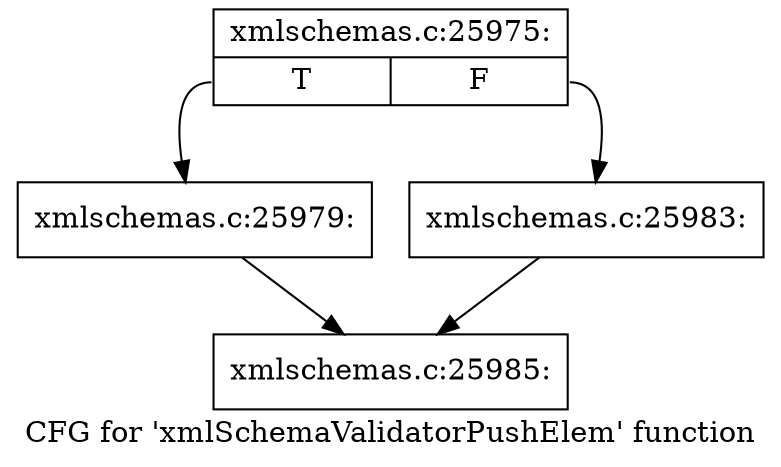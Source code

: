 digraph "CFG for 'xmlSchemaValidatorPushElem' function" {
	label="CFG for 'xmlSchemaValidatorPushElem' function";

	Node0x547d9e0 [shape=record,label="{xmlschemas.c:25975:|{<s0>T|<s1>F}}"];
	Node0x547d9e0:s0 -> Node0x547dd00;
	Node0x547d9e0:s1 -> Node0x5481c10;
	Node0x547dd00 [shape=record,label="{xmlschemas.c:25979:}"];
	Node0x547dd00 -> Node0x5481450;
	Node0x5481c10 [shape=record,label="{xmlschemas.c:25983:}"];
	Node0x5481c10 -> Node0x5481450;
	Node0x5481450 [shape=record,label="{xmlschemas.c:25985:}"];
}
